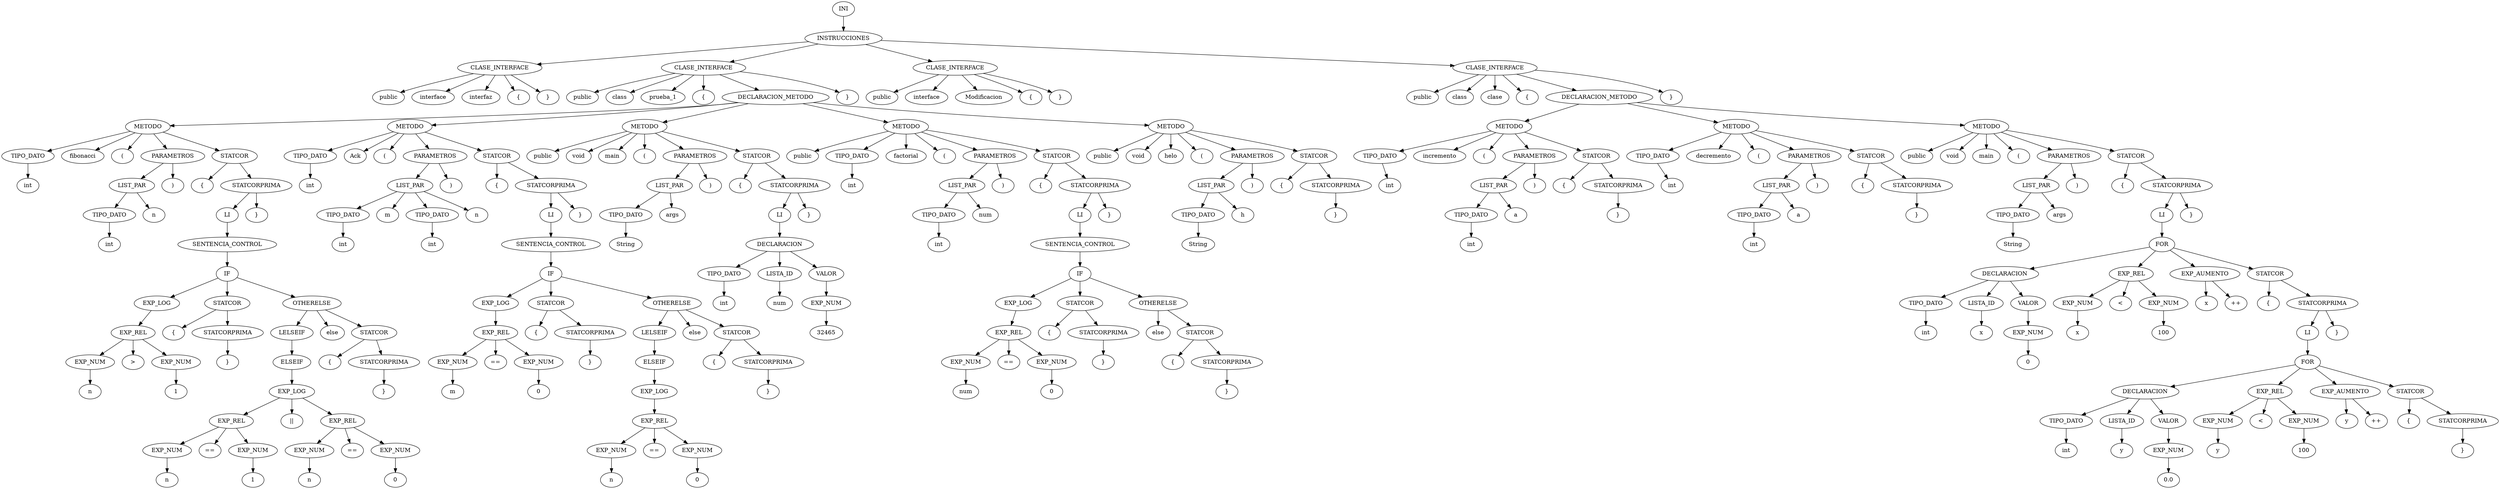 digraph G {1[label= "INI" fillcolor="#d62728"];
1->2;2[label= "INSTRUCCIONES" fillcolor="#d62728"];
2->3;3[label= "CLASE_INTERFACE" fillcolor="#d62728"];
3->4;4[label= "public" fillcolor="#d62728"];
3->5;5[label= "interface" fillcolor="#d62728"];
3->6;6[label= "interfaz" fillcolor="#d62728"];
3->7;7[label= "{" fillcolor="#d62728"];
3->8;8[label= "}" fillcolor="#d62728"];
2->9;9[label= "CLASE_INTERFACE" fillcolor="#d62728"];
9->10;10[label= "public" fillcolor="#d62728"];
9->11;11[label= "class" fillcolor="#d62728"];
9->12;12[label= "prueba_1" fillcolor="#d62728"];
9->13;13[label= "{" fillcolor="#d62728"];
9->14;14[label= "DECLARACION_METODO" fillcolor="#d62728"];
14->15;15[label= "METODO" fillcolor="#d62728"];
15->16;16[label= "TIPO_DATO" fillcolor="#d62728"];
16->17;17[label= "int" fillcolor="#d62728"];
15->18;18[label= "fibonacci" fillcolor="#d62728"];
15->19;19[label= "(" fillcolor="#d62728"];
15->20;20[label= "PARAMETROS" fillcolor="#d62728"];
20->21;21[label= "LIST_PAR" fillcolor="#d62728"];
21->22;22[label= "TIPO_DATO" fillcolor="#d62728"];
22->23;23[label= "int" fillcolor="#d62728"];
21->24;24[label= "n" fillcolor="#d62728"];
20->25;25[label= ")" fillcolor="#d62728"];
15->26;26[label= "STATCOR" fillcolor="#d62728"];
26->27;27[label= "{" fillcolor="#d62728"];
26->28;28[label= "STATCORPRIMA" fillcolor="#d62728"];
28->29;29[label= "LI" fillcolor="#d62728"];
29->30;30[label= "SENTENCIA_CONTROL" fillcolor="#d62728"];
30->31;31[label= "IF" fillcolor="#d62728"];
31->32;32[label= "EXP_LOG" fillcolor="#d62728"];
32->33;33[label= "EXP_REL" fillcolor="#d62728"];
33->34;34[label= "EXP_NUM" fillcolor="#d62728"];
34->35;35[label= "n" fillcolor="#d62728"];
33->36;36[label= ">" fillcolor="#d62728"];
33->37;37[label= "EXP_NUM" fillcolor="#d62728"];
37->38;38[label= "1" fillcolor="#d62728"];
31->39;39[label= "STATCOR" fillcolor="#d62728"];
39->40;40[label= "{" fillcolor="#d62728"];
39->41;41[label= "STATCORPRIMA" fillcolor="#d62728"];
41->42;42[label= "}" fillcolor="#d62728"];
31->43;43[label= "OTHERELSE" fillcolor="#d62728"];
43->44;44[label= "LELSEIF" fillcolor="#d62728"];
44->45;45[label= "ELSEIF" fillcolor="#d62728"];
45->46;46[label= "EXP_LOG" fillcolor="#d62728"];
46->47;47[label= "EXP_REL" fillcolor="#d62728"];
47->48;48[label= "EXP_NUM" fillcolor="#d62728"];
48->49;49[label= "n" fillcolor="#d62728"];
47->50;50[label= "==" fillcolor="#d62728"];
47->51;51[label= "EXP_NUM" fillcolor="#d62728"];
51->52;52[label= "1" fillcolor="#d62728"];
46->53;53[label= "||" fillcolor="#d62728"];
46->54;54[label= "EXP_REL" fillcolor="#d62728"];
54->55;55[label= "EXP_NUM" fillcolor="#d62728"];
55->56;56[label= "n" fillcolor="#d62728"];
54->57;57[label= "==" fillcolor="#d62728"];
54->58;58[label= "EXP_NUM" fillcolor="#d62728"];
58->59;59[label= "0" fillcolor="#d62728"];
43->60;60[label= "else" fillcolor="#d62728"];
43->61;61[label= "STATCOR" fillcolor="#d62728"];
61->62;62[label= "{" fillcolor="#d62728"];
61->63;63[label= "STATCORPRIMA" fillcolor="#d62728"];
63->64;64[label= "}" fillcolor="#d62728"];
28->65;65[label= "}" fillcolor="#d62728"];
14->66;66[label= "METODO" fillcolor="#d62728"];
66->67;67[label= "TIPO_DATO" fillcolor="#d62728"];
67->68;68[label= "int" fillcolor="#d62728"];
66->69;69[label= "Ack" fillcolor="#d62728"];
66->70;70[label= "(" fillcolor="#d62728"];
66->71;71[label= "PARAMETROS" fillcolor="#d62728"];
71->72;72[label= "LIST_PAR" fillcolor="#d62728"];
72->73;73[label= "TIPO_DATO" fillcolor="#d62728"];
73->74;74[label= "int" fillcolor="#d62728"];
72->75;75[label= "m" fillcolor="#d62728"];
72->76;76[label= "TIPO_DATO" fillcolor="#d62728"];
76->77;77[label= "int" fillcolor="#d62728"];
72->78;78[label= "n" fillcolor="#d62728"];
71->79;79[label= ")" fillcolor="#d62728"];
66->80;80[label= "STATCOR" fillcolor="#d62728"];
80->81;81[label= "{" fillcolor="#d62728"];
80->82;82[label= "STATCORPRIMA" fillcolor="#d62728"];
82->83;83[label= "LI" fillcolor="#d62728"];
83->84;84[label= "SENTENCIA_CONTROL" fillcolor="#d62728"];
84->85;85[label= "IF" fillcolor="#d62728"];
85->86;86[label= "EXP_LOG" fillcolor="#d62728"];
86->87;87[label= "EXP_REL" fillcolor="#d62728"];
87->88;88[label= "EXP_NUM" fillcolor="#d62728"];
88->89;89[label= "m" fillcolor="#d62728"];
87->90;90[label= "==" fillcolor="#d62728"];
87->91;91[label= "EXP_NUM" fillcolor="#d62728"];
91->92;92[label= "0" fillcolor="#d62728"];
85->93;93[label= "STATCOR" fillcolor="#d62728"];
93->94;94[label= "{" fillcolor="#d62728"];
93->95;95[label= "STATCORPRIMA" fillcolor="#d62728"];
95->96;96[label= "}" fillcolor="#d62728"];
85->97;97[label= "OTHERELSE" fillcolor="#d62728"];
97->98;98[label= "LELSEIF" fillcolor="#d62728"];
98->99;99[label= "ELSEIF" fillcolor="#d62728"];
99->100;100[label= "EXP_LOG" fillcolor="#d62728"];
100->101;101[label= "EXP_REL" fillcolor="#d62728"];
101->102;102[label= "EXP_NUM" fillcolor="#d62728"];
102->103;103[label= "n" fillcolor="#d62728"];
101->104;104[label= "==" fillcolor="#d62728"];
101->105;105[label= "EXP_NUM" fillcolor="#d62728"];
105->106;106[label= "0" fillcolor="#d62728"];
97->107;107[label= "else" fillcolor="#d62728"];
97->108;108[label= "STATCOR" fillcolor="#d62728"];
108->109;109[label= "{" fillcolor="#d62728"];
108->110;110[label= "STATCORPRIMA" fillcolor="#d62728"];
110->111;111[label= "}" fillcolor="#d62728"];
82->112;112[label= "}" fillcolor="#d62728"];
14->113;113[label= "METODO" fillcolor="#d62728"];
113->114;114[label= "public" fillcolor="#d62728"];
113->115;115[label= "void" fillcolor="#d62728"];
113->116;116[label= "main" fillcolor="#d62728"];
113->117;117[label= "(" fillcolor="#d62728"];
113->118;118[label= "PARAMETROS" fillcolor="#d62728"];
118->119;119[label= "LIST_PAR" fillcolor="#d62728"];
119->120;120[label= "TIPO_DATO" fillcolor="#d62728"];
120->121;121[label= "String" fillcolor="#d62728"];
119->122;122[label= "args" fillcolor="#d62728"];
118->123;123[label= ")" fillcolor="#d62728"];
113->124;124[label= "STATCOR" fillcolor="#d62728"];
124->125;125[label= "{" fillcolor="#d62728"];
124->126;126[label= "STATCORPRIMA" fillcolor="#d62728"];
126->127;127[label= "LI" fillcolor="#d62728"];
127->128;128[label= "DECLARACION" fillcolor="#d62728"];
128->129;129[label= "TIPO_DATO" fillcolor="#d62728"];
129->130;130[label= "int" fillcolor="#d62728"];
128->131;131[label= "LISTA_ID" fillcolor="#d62728"];
131->132;132[label= "num" fillcolor="#d62728"];
128->133;133[label= "VALOR" fillcolor="#d62728"];
133->134;134[label= "EXP_NUM" fillcolor="#d62728"];
134->135;135[label= "32465" fillcolor="#d62728"];
126->136;136[label= "}" fillcolor="#d62728"];
14->137;137[label= "METODO" fillcolor="#d62728"];
137->138;138[label= "public" fillcolor="#d62728"];
137->139;139[label= "TIPO_DATO" fillcolor="#d62728"];
139->140;140[label= "int" fillcolor="#d62728"];
137->141;141[label= "factorial" fillcolor="#d62728"];
137->142;142[label= "(" fillcolor="#d62728"];
137->143;143[label= "PARAMETROS" fillcolor="#d62728"];
143->144;144[label= "LIST_PAR" fillcolor="#d62728"];
144->145;145[label= "TIPO_DATO" fillcolor="#d62728"];
145->146;146[label= "int" fillcolor="#d62728"];
144->147;147[label= "num" fillcolor="#d62728"];
143->148;148[label= ")" fillcolor="#d62728"];
137->149;149[label= "STATCOR" fillcolor="#d62728"];
149->150;150[label= "{" fillcolor="#d62728"];
149->151;151[label= "STATCORPRIMA" fillcolor="#d62728"];
151->152;152[label= "LI" fillcolor="#d62728"];
152->153;153[label= "SENTENCIA_CONTROL" fillcolor="#d62728"];
153->154;154[label= "IF" fillcolor="#d62728"];
154->155;155[label= "EXP_LOG" fillcolor="#d62728"];
155->156;156[label= "EXP_REL" fillcolor="#d62728"];
156->157;157[label= "EXP_NUM" fillcolor="#d62728"];
157->158;158[label= "num" fillcolor="#d62728"];
156->159;159[label= "==" fillcolor="#d62728"];
156->160;160[label= "EXP_NUM" fillcolor="#d62728"];
160->161;161[label= "0" fillcolor="#d62728"];
154->162;162[label= "STATCOR" fillcolor="#d62728"];
162->163;163[label= "{" fillcolor="#d62728"];
162->164;164[label= "STATCORPRIMA" fillcolor="#d62728"];
164->165;165[label= "}" fillcolor="#d62728"];
154->166;166[label= "OTHERELSE" fillcolor="#d62728"];
166->167;167[label= "else" fillcolor="#d62728"];
166->168;168[label= "STATCOR" fillcolor="#d62728"];
168->169;169[label= "{" fillcolor="#d62728"];
168->170;170[label= "STATCORPRIMA" fillcolor="#d62728"];
170->171;171[label= "}" fillcolor="#d62728"];
151->172;172[label= "}" fillcolor="#d62728"];
14->173;173[label= "METODO" fillcolor="#d62728"];
173->174;174[label= "public" fillcolor="#d62728"];
173->175;175[label= "void" fillcolor="#d62728"];
173->176;176[label= "helo" fillcolor="#d62728"];
173->177;177[label= "(" fillcolor="#d62728"];
173->178;178[label= "PARAMETROS" fillcolor="#d62728"];
178->179;179[label= "LIST_PAR" fillcolor="#d62728"];
179->180;180[label= "TIPO_DATO" fillcolor="#d62728"];
180->181;181[label= "String" fillcolor="#d62728"];
179->182;182[label= "h" fillcolor="#d62728"];
178->183;183[label= ")" fillcolor="#d62728"];
173->184;184[label= "STATCOR" fillcolor="#d62728"];
184->185;185[label= "{" fillcolor="#d62728"];
184->186;186[label= "STATCORPRIMA" fillcolor="#d62728"];
186->187;187[label= "}" fillcolor="#d62728"];
9->188;188[label= "}" fillcolor="#d62728"];
2->189;189[label= "CLASE_INTERFACE" fillcolor="#d62728"];
189->190;190[label= "public" fillcolor="#d62728"];
189->191;191[label= "interface" fillcolor="#d62728"];
189->192;192[label= "Modificacion" fillcolor="#d62728"];
189->193;193[label= "{" fillcolor="#d62728"];
189->194;194[label= "}" fillcolor="#d62728"];
2->195;195[label= "CLASE_INTERFACE" fillcolor="#d62728"];
195->196;196[label= "public" fillcolor="#d62728"];
195->197;197[label= "class" fillcolor="#d62728"];
195->198;198[label= "clase" fillcolor="#d62728"];
195->199;199[label= "{" fillcolor="#d62728"];
195->200;200[label= "DECLARACION_METODO" fillcolor="#d62728"];
200->201;201[label= "METODO" fillcolor="#d62728"];
201->202;202[label= "TIPO_DATO" fillcolor="#d62728"];
202->203;203[label= "int" fillcolor="#d62728"];
201->204;204[label= "incremento" fillcolor="#d62728"];
201->205;205[label= "(" fillcolor="#d62728"];
201->206;206[label= "PARAMETROS" fillcolor="#d62728"];
206->207;207[label= "LIST_PAR" fillcolor="#d62728"];
207->208;208[label= "TIPO_DATO" fillcolor="#d62728"];
208->209;209[label= "int" fillcolor="#d62728"];
207->210;210[label= "a" fillcolor="#d62728"];
206->211;211[label= ")" fillcolor="#d62728"];
201->212;212[label= "STATCOR" fillcolor="#d62728"];
212->213;213[label= "{" fillcolor="#d62728"];
212->214;214[label= "STATCORPRIMA" fillcolor="#d62728"];
214->215;215[label= "}" fillcolor="#d62728"];
200->216;216[label= "METODO" fillcolor="#d62728"];
216->217;217[label= "TIPO_DATO" fillcolor="#d62728"];
217->218;218[label= "int" fillcolor="#d62728"];
216->219;219[label= "decremento" fillcolor="#d62728"];
216->220;220[label= "(" fillcolor="#d62728"];
216->221;221[label= "PARAMETROS" fillcolor="#d62728"];
221->222;222[label= "LIST_PAR" fillcolor="#d62728"];
222->223;223[label= "TIPO_DATO" fillcolor="#d62728"];
223->224;224[label= "int" fillcolor="#d62728"];
222->225;225[label= "a" fillcolor="#d62728"];
221->226;226[label= ")" fillcolor="#d62728"];
216->227;227[label= "STATCOR" fillcolor="#d62728"];
227->228;228[label= "{" fillcolor="#d62728"];
227->229;229[label= "STATCORPRIMA" fillcolor="#d62728"];
229->230;230[label= "}" fillcolor="#d62728"];
200->231;231[label= "METODO" fillcolor="#d62728"];
231->232;232[label= "public" fillcolor="#d62728"];
231->233;233[label= "void" fillcolor="#d62728"];
231->234;234[label= "main" fillcolor="#d62728"];
231->235;235[label= "(" fillcolor="#d62728"];
231->236;236[label= "PARAMETROS" fillcolor="#d62728"];
236->237;237[label= "LIST_PAR" fillcolor="#d62728"];
237->238;238[label= "TIPO_DATO" fillcolor="#d62728"];
238->239;239[label= "String" fillcolor="#d62728"];
237->240;240[label= "args" fillcolor="#d62728"];
236->241;241[label= ")" fillcolor="#d62728"];
231->242;242[label= "STATCOR" fillcolor="#d62728"];
242->243;243[label= "{" fillcolor="#d62728"];
242->244;244[label= "STATCORPRIMA" fillcolor="#d62728"];
244->245;245[label= "LI" fillcolor="#d62728"];
245->246;246[label= "FOR" fillcolor="#d62728"];
246->247;247[label= "DECLARACION" fillcolor="#d62728"];
247->248;248[label= "TIPO_DATO" fillcolor="#d62728"];
248->249;249[label= "int" fillcolor="#d62728"];
247->250;250[label= "LISTA_ID" fillcolor="#d62728"];
250->251;251[label= "x" fillcolor="#d62728"];
247->252;252[label= "VALOR" fillcolor="#d62728"];
252->253;253[label= "EXP_NUM" fillcolor="#d62728"];
253->254;254[label= "0" fillcolor="#d62728"];
246->255;255[label= "EXP_REL" fillcolor="#d62728"];
255->256;256[label= "EXP_NUM" fillcolor="#d62728"];
256->257;257[label= "x" fillcolor="#d62728"];
255->258;258[label= "<" fillcolor="#d62728"];
255->259;259[label= "EXP_NUM" fillcolor="#d62728"];
259->260;260[label= "100" fillcolor="#d62728"];
246->261;261[label= "EXP_AUMENTO" fillcolor="#d62728"];
261->262;262[label= "x" fillcolor="#d62728"];
261->263;263[label= "++" fillcolor="#d62728"];
246->264;264[label= "STATCOR" fillcolor="#d62728"];
264->265;265[label= "{" fillcolor="#d62728"];
264->266;266[label= "STATCORPRIMA" fillcolor="#d62728"];
266->267;267[label= "LI" fillcolor="#d62728"];
267->268;268[label= "FOR" fillcolor="#d62728"];
268->269;269[label= "DECLARACION" fillcolor="#d62728"];
269->270;270[label= "TIPO_DATO" fillcolor="#d62728"];
270->271;271[label= "int" fillcolor="#d62728"];
269->272;272[label= "LISTA_ID" fillcolor="#d62728"];
272->273;273[label= "y" fillcolor="#d62728"];
269->274;274[label= "VALOR" fillcolor="#d62728"];
274->275;275[label= "EXP_NUM" fillcolor="#d62728"];
275->276;276[label= "0.0" fillcolor="#d62728"];
268->277;277[label= "EXP_REL" fillcolor="#d62728"];
277->278;278[label= "EXP_NUM" fillcolor="#d62728"];
278->279;279[label= "y" fillcolor="#d62728"];
277->280;280[label= "<" fillcolor="#d62728"];
277->281;281[label= "EXP_NUM" fillcolor="#d62728"];
281->282;282[label= "100" fillcolor="#d62728"];
268->283;283[label= "EXP_AUMENTO" fillcolor="#d62728"];
283->284;284[label= "y" fillcolor="#d62728"];
283->285;285[label= "++" fillcolor="#d62728"];
268->286;286[label= "STATCOR" fillcolor="#d62728"];
286->287;287[label= "{" fillcolor="#d62728"];
286->288;288[label= "STATCORPRIMA" fillcolor="#d62728"];
288->289;289[label= "}" fillcolor="#d62728"];
266->290;290[label= "}" fillcolor="#d62728"];
244->291;291[label= "}" fillcolor="#d62728"];
195->292;292[label= "}" fillcolor="#d62728"];
}